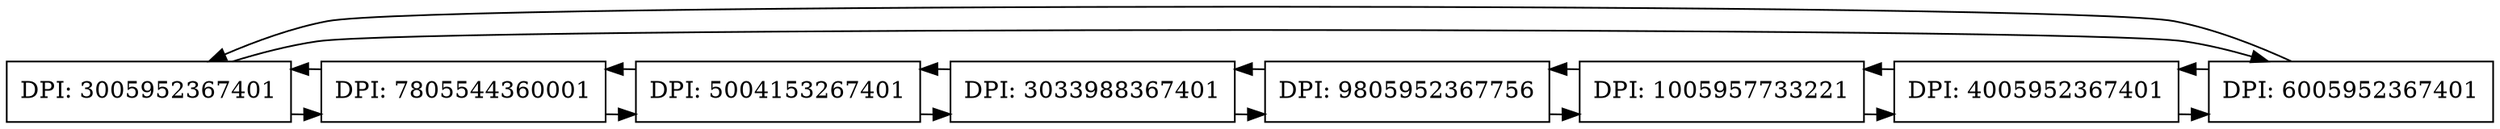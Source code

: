 digraph G {

node[shape=box]
2089344321->548427852
2089344321->433773883
548427852->400492208
548427852->2089344321
400492208->763864031
400492208->548427852
763864031->257424411
763864031->400492208
257424411->1076612047
257424411->763864031
1076612047->799977468
1076612047->257424411
799977468->433773883
799977468->1076612047
433773883->2089344321
433773883->799977468
{rank=same;2089344321;548427852;400492208;763864031;257424411;1076612047;799977468;433773883;}
2089344321[label="DPI: 3005952367401"]
548427852[label="DPI: 7805544360001"]
400492208[label="DPI: 5004153267401"]
763864031[label="DPI: 3033988367401"]
257424411[label="DPI: 9805952367756"]
1076612047[label="DPI: 1005957733221"]
799977468[label="DPI: 4005952367401"]
433773883[label="DPI: 6005952367401"]


}
